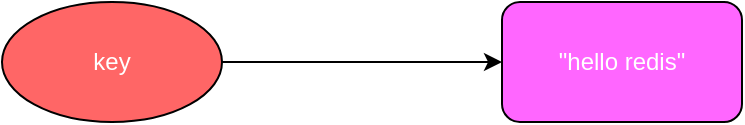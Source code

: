 <mxfile version="12.8.1" type="github">
  <diagram id="dAQU7yJ9uKPo3-hEbc-3" name="第 1 页">
    <mxGraphModel dx="946" dy="542" grid="1" gridSize="10" guides="1" tooltips="1" connect="1" arrows="1" fold="1" page="1" pageScale="1" pageWidth="827" pageHeight="1169" math="0" shadow="0">
      <root>
        <mxCell id="0" />
        <mxCell id="1" parent="0" />
        <mxCell id="5smJPHxy9m20qphjRSUp-1" value="&lt;font color=&quot;#ffffff&quot;&gt;key&lt;/font&gt;" style="ellipse;whiteSpace=wrap;html=1;fillColor=#FF6666;" vertex="1" parent="1">
          <mxGeometry x="210" y="210" width="110" height="60" as="geometry" />
        </mxCell>
        <mxCell id="5smJPHxy9m20qphjRSUp-2" value="&lt;font color=&quot;#ffffff&quot;&gt;&quot;hello redis&quot;&lt;/font&gt;" style="rounded=1;whiteSpace=wrap;html=1;fillColor=#FF66FF;" vertex="1" parent="1">
          <mxGeometry x="460" y="210" width="120" height="60" as="geometry" />
        </mxCell>
        <mxCell id="5smJPHxy9m20qphjRSUp-3" value="" style="endArrow=classic;html=1;exitX=1;exitY=0.5;exitDx=0;exitDy=0;entryX=0;entryY=0.5;entryDx=0;entryDy=0;" edge="1" parent="1" source="5smJPHxy9m20qphjRSUp-1" target="5smJPHxy9m20qphjRSUp-2">
          <mxGeometry width="50" height="50" relative="1" as="geometry">
            <mxPoint x="390" y="310" as="sourcePoint" />
            <mxPoint x="440" y="260" as="targetPoint" />
          </mxGeometry>
        </mxCell>
      </root>
    </mxGraphModel>
  </diagram>
</mxfile>
